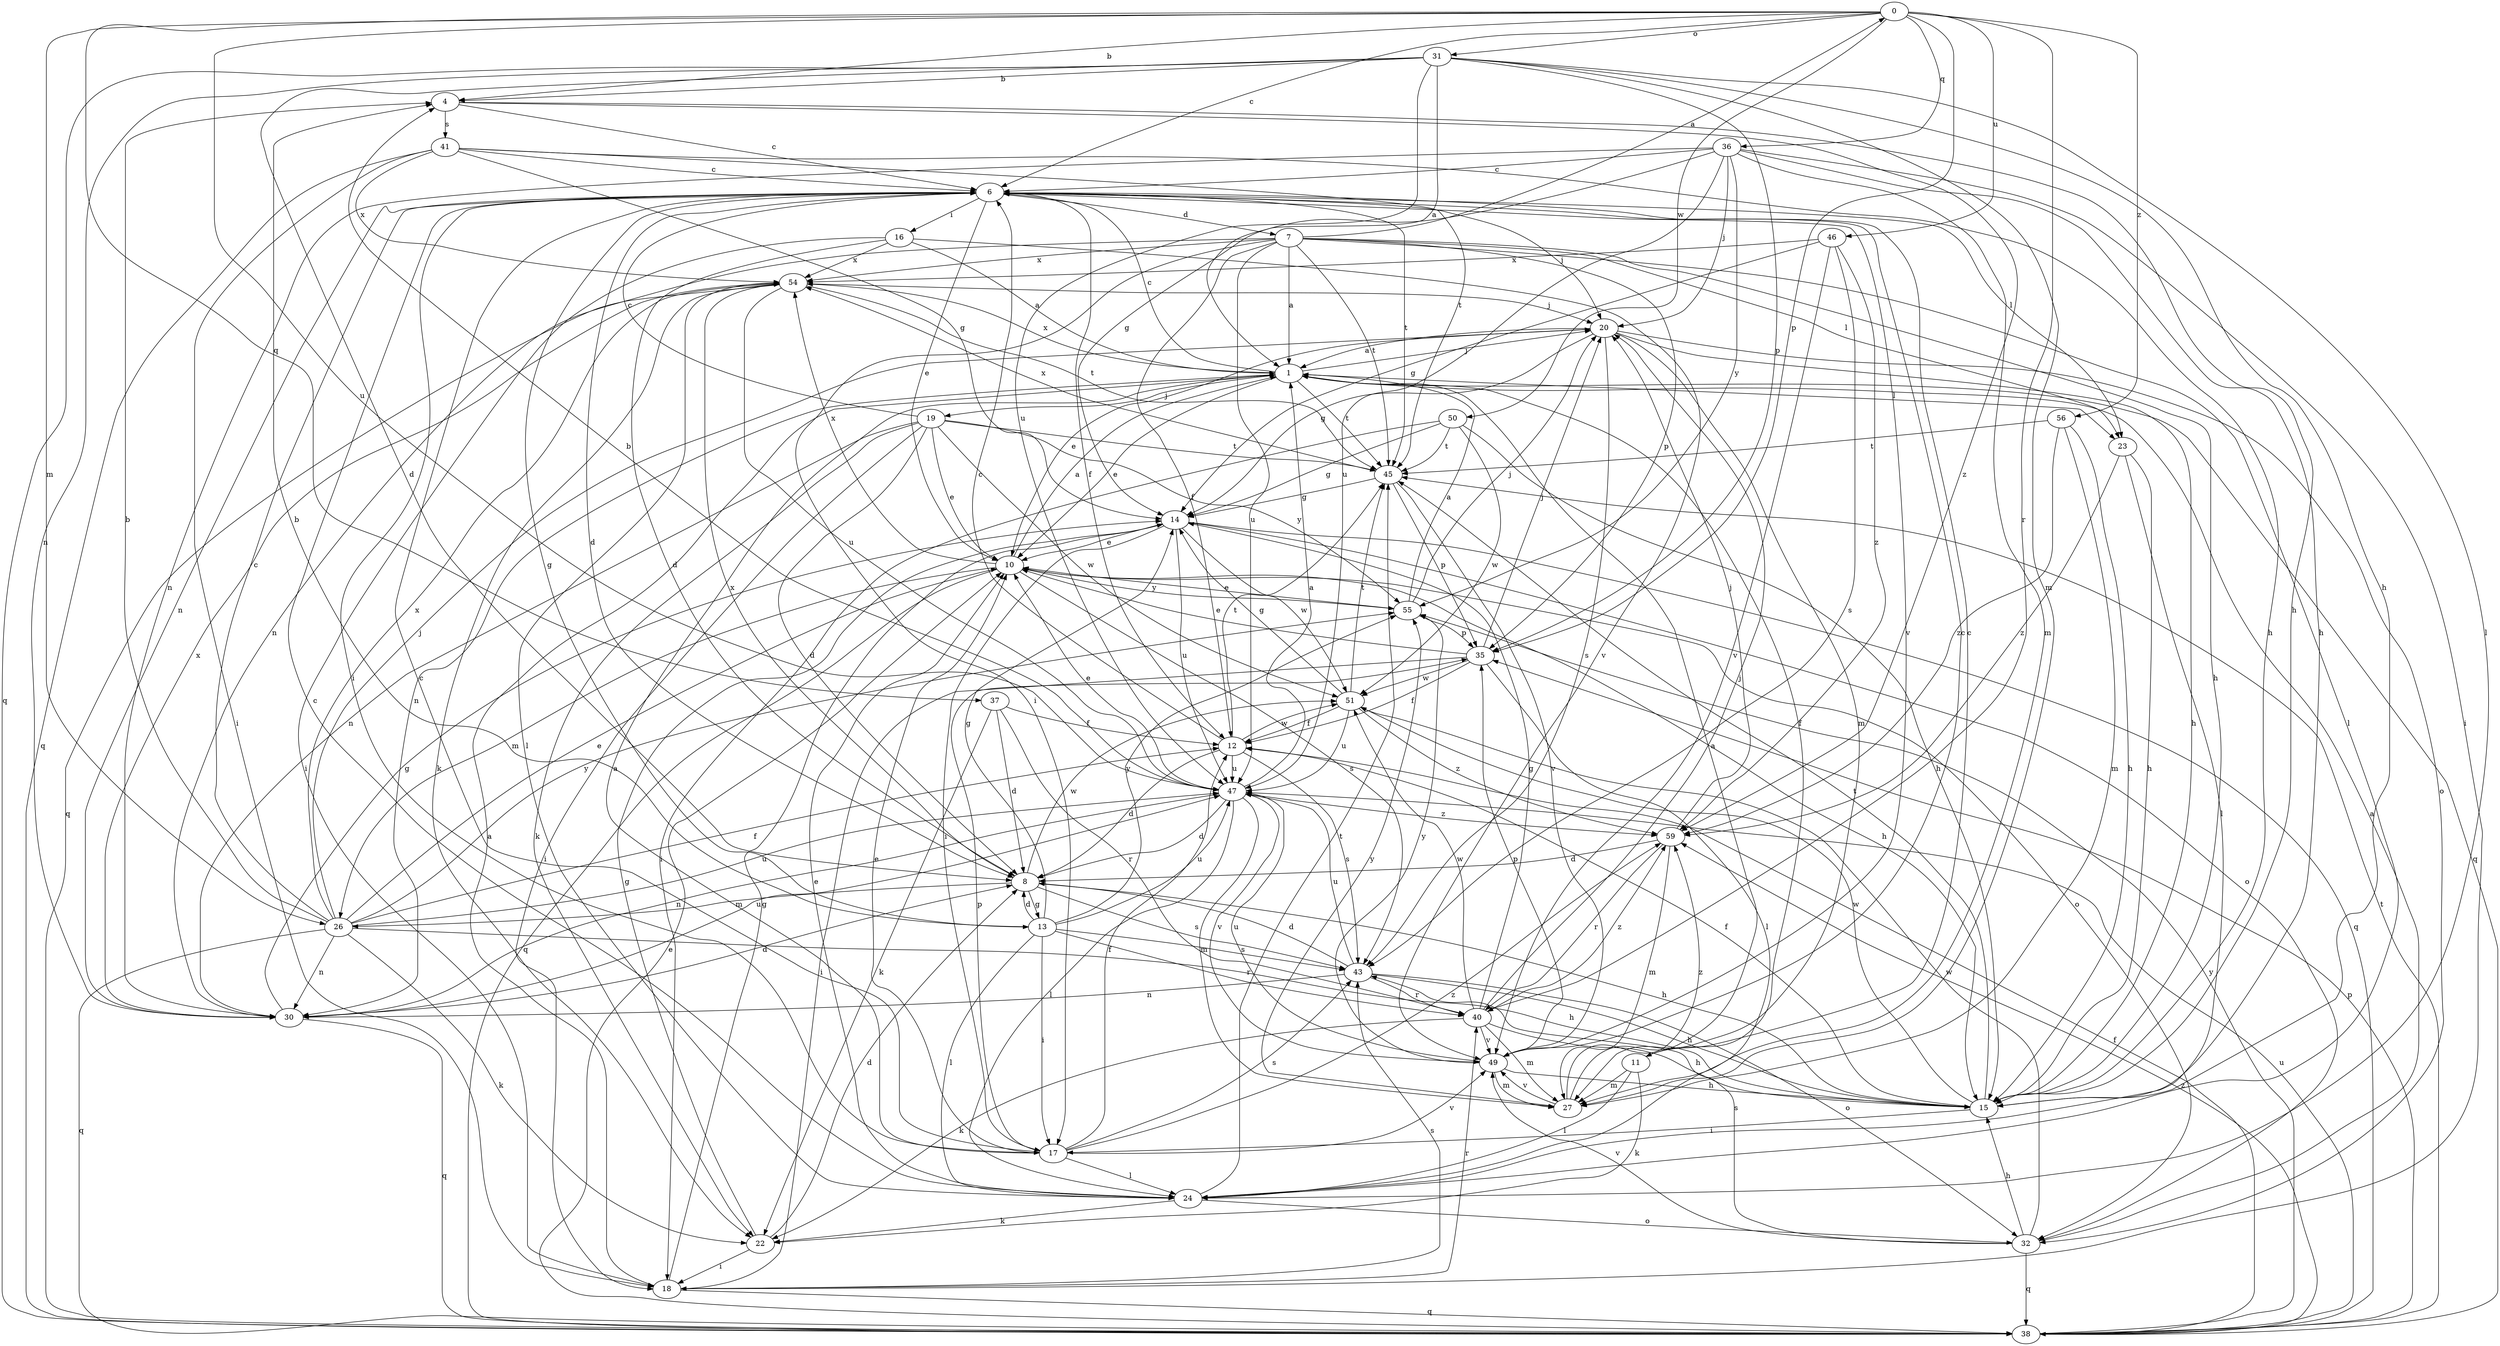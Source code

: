 strict digraph  {
0;
1;
4;
6;
7;
8;
10;
11;
12;
13;
14;
15;
16;
17;
18;
19;
20;
22;
23;
24;
26;
27;
30;
31;
32;
35;
36;
37;
38;
40;
41;
43;
45;
46;
47;
49;
50;
51;
54;
55;
56;
59;
0 -> 4  [label=b];
0 -> 6  [label=c];
0 -> 26  [label=m];
0 -> 31  [label=o];
0 -> 35  [label=p];
0 -> 36  [label=q];
0 -> 37  [label=q];
0 -> 40  [label=r];
0 -> 46  [label=u];
0 -> 47  [label=u];
0 -> 50  [label=w];
0 -> 56  [label=z];
1 -> 6  [label=c];
1 -> 10  [label=e];
1 -> 11  [label=f];
1 -> 19  [label=j];
1 -> 20  [label=j];
1 -> 23  [label=l];
1 -> 30  [label=n];
1 -> 38  [label=q];
1 -> 45  [label=t];
1 -> 54  [label=x];
4 -> 6  [label=c];
4 -> 15  [label=h];
4 -> 41  [label=s];
4 -> 59  [label=z];
6 -> 7  [label=d];
6 -> 8  [label=d];
6 -> 10  [label=e];
6 -> 12  [label=f];
6 -> 13  [label=g];
6 -> 16  [label=i];
6 -> 17  [label=i];
6 -> 20  [label=j];
6 -> 23  [label=l];
6 -> 30  [label=n];
6 -> 45  [label=t];
6 -> 49  [label=v];
7 -> 0  [label=a];
7 -> 1  [label=a];
7 -> 12  [label=f];
7 -> 15  [label=h];
7 -> 17  [label=i];
7 -> 23  [label=l];
7 -> 24  [label=l];
7 -> 30  [label=n];
7 -> 35  [label=p];
7 -> 45  [label=t];
7 -> 47  [label=u];
7 -> 54  [label=x];
8 -> 13  [label=g];
8 -> 15  [label=h];
8 -> 26  [label=m];
8 -> 43  [label=s];
8 -> 51  [label=w];
8 -> 54  [label=x];
10 -> 1  [label=a];
10 -> 15  [label=h];
10 -> 26  [label=m];
10 -> 32  [label=o];
10 -> 38  [label=q];
10 -> 43  [label=s];
10 -> 54  [label=x];
10 -> 55  [label=y];
11 -> 6  [label=c];
11 -> 22  [label=k];
11 -> 24  [label=l];
11 -> 27  [label=m];
12 -> 6  [label=c];
12 -> 8  [label=d];
12 -> 43  [label=s];
12 -> 45  [label=t];
12 -> 47  [label=u];
12 -> 51  [label=w];
13 -> 4  [label=b];
13 -> 8  [label=d];
13 -> 14  [label=g];
13 -> 17  [label=i];
13 -> 24  [label=l];
13 -> 40  [label=r];
13 -> 43  [label=s];
13 -> 47  [label=u];
13 -> 55  [label=y];
14 -> 10  [label=e];
14 -> 17  [label=i];
14 -> 32  [label=o];
14 -> 38  [label=q];
14 -> 47  [label=u];
14 -> 51  [label=w];
15 -> 12  [label=f];
15 -> 17  [label=i];
15 -> 45  [label=t];
15 -> 51  [label=w];
16 -> 1  [label=a];
16 -> 8  [label=d];
16 -> 18  [label=i];
16 -> 49  [label=v];
16 -> 54  [label=x];
17 -> 1  [label=a];
17 -> 6  [label=c];
17 -> 10  [label=e];
17 -> 12  [label=f];
17 -> 24  [label=l];
17 -> 35  [label=p];
17 -> 43  [label=s];
17 -> 49  [label=v];
17 -> 59  [label=z];
18 -> 1  [label=a];
18 -> 14  [label=g];
18 -> 38  [label=q];
18 -> 40  [label=r];
18 -> 43  [label=s];
19 -> 6  [label=c];
19 -> 8  [label=d];
19 -> 10  [label=e];
19 -> 18  [label=i];
19 -> 22  [label=k];
19 -> 30  [label=n];
19 -> 45  [label=t];
19 -> 51  [label=w];
19 -> 55  [label=y];
20 -> 1  [label=a];
20 -> 10  [label=e];
20 -> 14  [label=g];
20 -> 15  [label=h];
20 -> 27  [label=m];
20 -> 32  [label=o];
20 -> 43  [label=s];
22 -> 8  [label=d];
22 -> 14  [label=g];
22 -> 18  [label=i];
23 -> 15  [label=h];
23 -> 24  [label=l];
23 -> 59  [label=z];
24 -> 6  [label=c];
24 -> 10  [label=e];
24 -> 22  [label=k];
24 -> 32  [label=o];
24 -> 45  [label=t];
26 -> 4  [label=b];
26 -> 6  [label=c];
26 -> 10  [label=e];
26 -> 12  [label=f];
26 -> 15  [label=h];
26 -> 20  [label=j];
26 -> 22  [label=k];
26 -> 30  [label=n];
26 -> 38  [label=q];
26 -> 47  [label=u];
26 -> 54  [label=x];
26 -> 55  [label=y];
27 -> 1  [label=a];
27 -> 49  [label=v];
27 -> 55  [label=y];
27 -> 59  [label=z];
30 -> 8  [label=d];
30 -> 14  [label=g];
30 -> 38  [label=q];
30 -> 47  [label=u];
30 -> 54  [label=x];
31 -> 1  [label=a];
31 -> 4  [label=b];
31 -> 8  [label=d];
31 -> 15  [label=h];
31 -> 24  [label=l];
31 -> 27  [label=m];
31 -> 30  [label=n];
31 -> 35  [label=p];
31 -> 38  [label=q];
31 -> 47  [label=u];
32 -> 1  [label=a];
32 -> 15  [label=h];
32 -> 38  [label=q];
32 -> 43  [label=s];
32 -> 49  [label=v];
32 -> 51  [label=w];
35 -> 10  [label=e];
35 -> 12  [label=f];
35 -> 18  [label=i];
35 -> 20  [label=j];
35 -> 24  [label=l];
35 -> 51  [label=w];
36 -> 6  [label=c];
36 -> 14  [label=g];
36 -> 15  [label=h];
36 -> 18  [label=i];
36 -> 20  [label=j];
36 -> 27  [label=m];
36 -> 30  [label=n];
36 -> 47  [label=u];
36 -> 55  [label=y];
37 -> 8  [label=d];
37 -> 12  [label=f];
37 -> 22  [label=k];
37 -> 40  [label=r];
38 -> 10  [label=e];
38 -> 12  [label=f];
38 -> 35  [label=p];
38 -> 45  [label=t];
38 -> 47  [label=u];
38 -> 55  [label=y];
38 -> 59  [label=z];
40 -> 14  [label=g];
40 -> 15  [label=h];
40 -> 20  [label=j];
40 -> 22  [label=k];
40 -> 27  [label=m];
40 -> 49  [label=v];
40 -> 51  [label=w];
40 -> 59  [label=z];
41 -> 6  [label=c];
41 -> 14  [label=g];
41 -> 15  [label=h];
41 -> 18  [label=i];
41 -> 38  [label=q];
41 -> 45  [label=t];
41 -> 54  [label=x];
43 -> 8  [label=d];
43 -> 15  [label=h];
43 -> 30  [label=n];
43 -> 32  [label=o];
43 -> 40  [label=r];
43 -> 47  [label=u];
45 -> 14  [label=g];
45 -> 35  [label=p];
45 -> 49  [label=v];
45 -> 54  [label=x];
46 -> 14  [label=g];
46 -> 43  [label=s];
46 -> 49  [label=v];
46 -> 54  [label=x];
46 -> 59  [label=z];
47 -> 1  [label=a];
47 -> 4  [label=b];
47 -> 8  [label=d];
47 -> 10  [label=e];
47 -> 24  [label=l];
47 -> 27  [label=m];
47 -> 30  [label=n];
47 -> 49  [label=v];
47 -> 59  [label=z];
49 -> 6  [label=c];
49 -> 15  [label=h];
49 -> 27  [label=m];
49 -> 35  [label=p];
49 -> 47  [label=u];
49 -> 55  [label=y];
50 -> 14  [label=g];
50 -> 15  [label=h];
50 -> 18  [label=i];
50 -> 45  [label=t];
50 -> 51  [label=w];
51 -> 12  [label=f];
51 -> 14  [label=g];
51 -> 45  [label=t];
51 -> 47  [label=u];
51 -> 59  [label=z];
54 -> 20  [label=j];
54 -> 22  [label=k];
54 -> 24  [label=l];
54 -> 38  [label=q];
54 -> 45  [label=t];
54 -> 47  [label=u];
55 -> 1  [label=a];
55 -> 10  [label=e];
55 -> 20  [label=j];
55 -> 35  [label=p];
56 -> 15  [label=h];
56 -> 27  [label=m];
56 -> 45  [label=t];
56 -> 59  [label=z];
59 -> 8  [label=d];
59 -> 20  [label=j];
59 -> 27  [label=m];
59 -> 40  [label=r];
}
